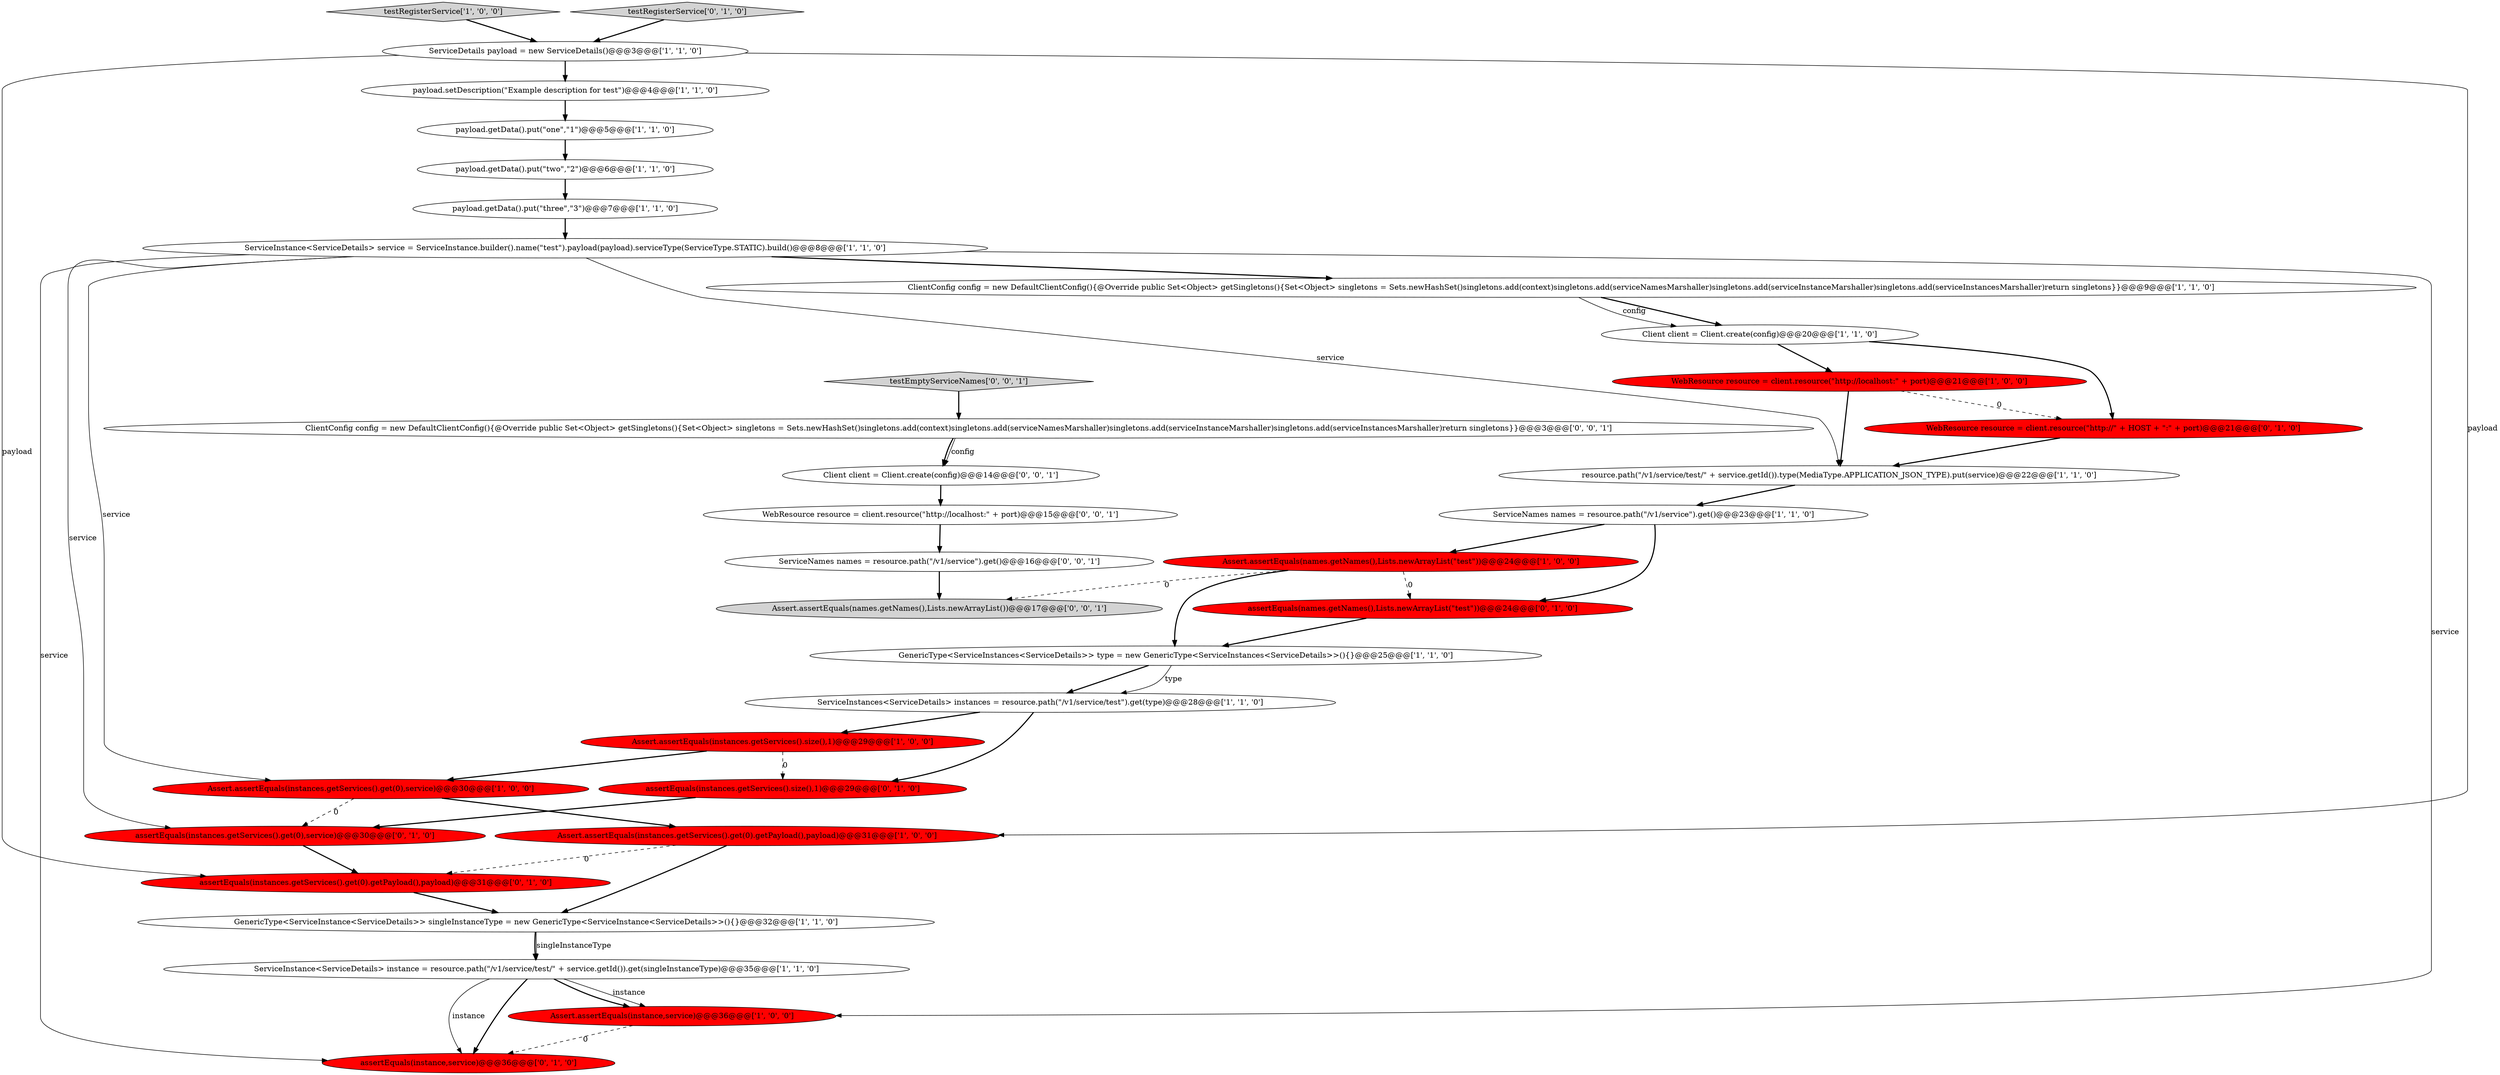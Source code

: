 digraph {
20 [style = filled, label = "ClientConfig config = new DefaultClientConfig(){@Override public Set<Object> getSingletons(){Set<Object> singletons = Sets.newHashSet()singletons.add(context)singletons.add(serviceNamesMarshaller)singletons.add(serviceInstanceMarshaller)singletons.add(serviceInstancesMarshaller)return singletons}}@@@9@@@['1', '1', '0']", fillcolor = white, shape = ellipse image = "AAA0AAABBB1BBB"];
12 [style = filled, label = "GenericType<ServiceInstances<ServiceDetails>> type = new GenericType<ServiceInstances<ServiceDetails>>(){}@@@25@@@['1', '1', '0']", fillcolor = white, shape = ellipse image = "AAA0AAABBB1BBB"];
17 [style = filled, label = "resource.path(\"/v1/service/test/\" + service.getId()).type(MediaType.APPLICATION_JSON_TYPE).put(service)@@@22@@@['1', '1', '0']", fillcolor = white, shape = ellipse image = "AAA0AAABBB1BBB"];
10 [style = filled, label = "testRegisterService['1', '0', '0']", fillcolor = lightgray, shape = diamond image = "AAA0AAABBB1BBB"];
13 [style = filled, label = "Assert.assertEquals(instances.getServices().size(),1)@@@29@@@['1', '0', '0']", fillcolor = red, shape = ellipse image = "AAA1AAABBB1BBB"];
27 [style = filled, label = "WebResource resource = client.resource(\"http://\" + HOST + \":\" + port)@@@21@@@['0', '1', '0']", fillcolor = red, shape = ellipse image = "AAA1AAABBB2BBB"];
32 [style = filled, label = "Assert.assertEquals(names.getNames(),Lists.newArrayList())@@@17@@@['0', '0', '1']", fillcolor = lightgray, shape = ellipse image = "AAA0AAABBB3BBB"];
1 [style = filled, label = "ServiceInstances<ServiceDetails> instances = resource.path(\"/v1/service/test\").get(type)@@@28@@@['1', '1', '0']", fillcolor = white, shape = ellipse image = "AAA0AAABBB1BBB"];
22 [style = filled, label = "assertEquals(names.getNames(),Lists.newArrayList(\"test\"))@@@24@@@['0', '1', '0']", fillcolor = red, shape = ellipse image = "AAA1AAABBB2BBB"];
0 [style = filled, label = "ServiceInstance<ServiceDetails> service = ServiceInstance.builder().name(\"test\").payload(payload).serviceType(ServiceType.STATIC).build()@@@8@@@['1', '1', '0']", fillcolor = white, shape = ellipse image = "AAA0AAABBB1BBB"];
15 [style = filled, label = "ServiceNames names = resource.path(\"/v1/service\").get()@@@23@@@['1', '1', '0']", fillcolor = white, shape = ellipse image = "AAA0AAABBB1BBB"];
25 [style = filled, label = "assertEquals(instances.getServices().get(0).getPayload(),payload)@@@31@@@['0', '1', '0']", fillcolor = red, shape = ellipse image = "AAA1AAABBB2BBB"];
26 [style = filled, label = "testRegisterService['0', '1', '0']", fillcolor = lightgray, shape = diamond image = "AAA0AAABBB2BBB"];
18 [style = filled, label = "Assert.assertEquals(instances.getServices().get(0),service)@@@30@@@['1', '0', '0']", fillcolor = red, shape = ellipse image = "AAA1AAABBB1BBB"];
9 [style = filled, label = "payload.setDescription(\"Example description for test\")@@@4@@@['1', '1', '0']", fillcolor = white, shape = ellipse image = "AAA0AAABBB1BBB"];
16 [style = filled, label = "ServiceDetails payload = new ServiceDetails()@@@3@@@['1', '1', '0']", fillcolor = white, shape = ellipse image = "AAA0AAABBB1BBB"];
4 [style = filled, label = "GenericType<ServiceInstance<ServiceDetails>> singleInstanceType = new GenericType<ServiceInstance<ServiceDetails>>(){}@@@32@@@['1', '1', '0']", fillcolor = white, shape = ellipse image = "AAA0AAABBB1BBB"];
30 [style = filled, label = "ClientConfig config = new DefaultClientConfig(){@Override public Set<Object> getSingletons(){Set<Object> singletons = Sets.newHashSet()singletons.add(context)singletons.add(serviceNamesMarshaller)singletons.add(serviceInstanceMarshaller)singletons.add(serviceInstancesMarshaller)return singletons}}@@@3@@@['0', '0', '1']", fillcolor = white, shape = ellipse image = "AAA0AAABBB3BBB"];
8 [style = filled, label = "ServiceInstance<ServiceDetails> instance = resource.path(\"/v1/service/test/\" + service.getId()).get(singleInstanceType)@@@35@@@['1', '1', '0']", fillcolor = white, shape = ellipse image = "AAA0AAABBB1BBB"];
31 [style = filled, label = "Client client = Client.create(config)@@@14@@@['0', '0', '1']", fillcolor = white, shape = ellipse image = "AAA0AAABBB3BBB"];
28 [style = filled, label = "WebResource resource = client.resource(\"http://localhost:\" + port)@@@15@@@['0', '0', '1']", fillcolor = white, shape = ellipse image = "AAA0AAABBB3BBB"];
21 [style = filled, label = "assertEquals(instances.getServices().get(0),service)@@@30@@@['0', '1', '0']", fillcolor = red, shape = ellipse image = "AAA1AAABBB2BBB"];
5 [style = filled, label = "payload.getData().put(\"one\",\"1\")@@@5@@@['1', '1', '0']", fillcolor = white, shape = ellipse image = "AAA0AAABBB1BBB"];
23 [style = filled, label = "assertEquals(instances.getServices().size(),1)@@@29@@@['0', '1', '0']", fillcolor = red, shape = ellipse image = "AAA1AAABBB2BBB"];
24 [style = filled, label = "assertEquals(instance,service)@@@36@@@['0', '1', '0']", fillcolor = red, shape = ellipse image = "AAA1AAABBB2BBB"];
6 [style = filled, label = "payload.getData().put(\"two\",\"2\")@@@6@@@['1', '1', '0']", fillcolor = white, shape = ellipse image = "AAA0AAABBB1BBB"];
7 [style = filled, label = "Assert.assertEquals(names.getNames(),Lists.newArrayList(\"test\"))@@@24@@@['1', '0', '0']", fillcolor = red, shape = ellipse image = "AAA1AAABBB1BBB"];
29 [style = filled, label = "testEmptyServiceNames['0', '0', '1']", fillcolor = lightgray, shape = diamond image = "AAA0AAABBB3BBB"];
11 [style = filled, label = "Client client = Client.create(config)@@@20@@@['1', '1', '0']", fillcolor = white, shape = ellipse image = "AAA0AAABBB1BBB"];
3 [style = filled, label = "WebResource resource = client.resource(\"http://localhost:\" + port)@@@21@@@['1', '0', '0']", fillcolor = red, shape = ellipse image = "AAA1AAABBB1BBB"];
19 [style = filled, label = "payload.getData().put(\"three\",\"3\")@@@7@@@['1', '1', '0']", fillcolor = white, shape = ellipse image = "AAA0AAABBB1BBB"];
2 [style = filled, label = "Assert.assertEquals(instances.getServices().get(0).getPayload(),payload)@@@31@@@['1', '0', '0']", fillcolor = red, shape = ellipse image = "AAA1AAABBB1BBB"];
33 [style = filled, label = "ServiceNames names = resource.path(\"/v1/service\").get()@@@16@@@['0', '0', '1']", fillcolor = white, shape = ellipse image = "AAA0AAABBB3BBB"];
14 [style = filled, label = "Assert.assertEquals(instance,service)@@@36@@@['1', '0', '0']", fillcolor = red, shape = ellipse image = "AAA1AAABBB1BBB"];
14->24 [style = dashed, label="0"];
15->7 [style = bold, label=""];
8->14 [style = solid, label="instance"];
16->2 [style = solid, label="payload"];
29->30 [style = bold, label=""];
7->12 [style = bold, label=""];
0->21 [style = solid, label="service"];
3->27 [style = dashed, label="0"];
12->1 [style = solid, label="type"];
8->14 [style = bold, label=""];
25->4 [style = bold, label=""];
0->17 [style = solid, label="service"];
6->19 [style = bold, label=""];
4->8 [style = solid, label="singleInstanceType"];
20->11 [style = bold, label=""];
21->25 [style = bold, label=""];
18->2 [style = bold, label=""];
12->1 [style = bold, label=""];
2->4 [style = bold, label=""];
13->23 [style = dashed, label="0"];
1->13 [style = bold, label=""];
1->23 [style = bold, label=""];
19->0 [style = bold, label=""];
15->22 [style = bold, label=""];
26->16 [style = bold, label=""];
30->31 [style = solid, label="config"];
0->18 [style = solid, label="service"];
5->6 [style = bold, label=""];
10->16 [style = bold, label=""];
23->21 [style = bold, label=""];
28->33 [style = bold, label=""];
11->3 [style = bold, label=""];
30->31 [style = bold, label=""];
22->12 [style = bold, label=""];
18->21 [style = dashed, label="0"];
17->15 [style = bold, label=""];
27->17 [style = bold, label=""];
0->14 [style = solid, label="service"];
9->5 [style = bold, label=""];
20->11 [style = solid, label="config"];
0->24 [style = solid, label="service"];
3->17 [style = bold, label=""];
4->8 [style = bold, label=""];
0->20 [style = bold, label=""];
33->32 [style = bold, label=""];
7->32 [style = dashed, label="0"];
31->28 [style = bold, label=""];
7->22 [style = dashed, label="0"];
16->9 [style = bold, label=""];
16->25 [style = solid, label="payload"];
13->18 [style = bold, label=""];
2->25 [style = dashed, label="0"];
11->27 [style = bold, label=""];
8->24 [style = solid, label="instance"];
8->24 [style = bold, label=""];
}

